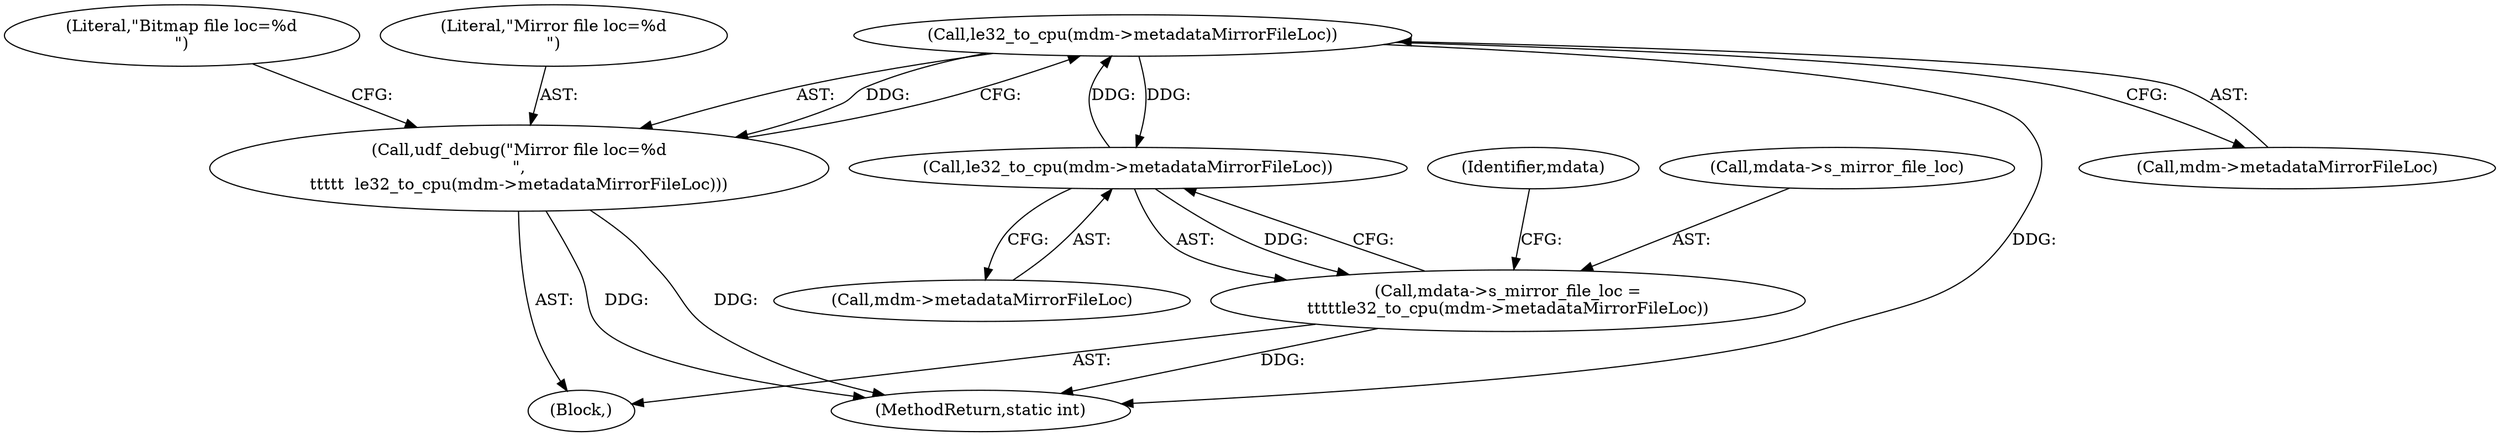 digraph "0_linux_1df2ae31c724e57be9d7ac00d78db8a5dabdd050@pointer" {
"1000490" [label="(Call,le32_to_cpu(mdm->metadataMirrorFileLoc))"];
"1000420" [label="(Call,le32_to_cpu(mdm->metadataMirrorFileLoc))"];
"1000490" [label="(Call,le32_to_cpu(mdm->metadataMirrorFileLoc))"];
"1000416" [label="(Call,mdata->s_mirror_file_loc =\n\t\t\t\t\tle32_to_cpu(mdm->metadataMirrorFileLoc))"];
"1000488" [label="(Call,udf_debug(\"Mirror file loc=%d\n\",\n\t\t\t\t\t  le32_to_cpu(mdm->metadataMirrorFileLoc)))"];
"1000426" [label="(Identifier,mdata)"];
"1000590" [label="(MethodReturn,static int)"];
"1000495" [label="(Literal,\"Bitmap file loc=%d\n\")"];
"1000420" [label="(Call,le32_to_cpu(mdm->metadataMirrorFileLoc))"];
"1000491" [label="(Call,mdm->metadataMirrorFileLoc)"];
"1000372" [label="(Block,)"];
"1000490" [label="(Call,le32_to_cpu(mdm->metadataMirrorFileLoc))"];
"1000417" [label="(Call,mdata->s_mirror_file_loc)"];
"1000416" [label="(Call,mdata->s_mirror_file_loc =\n\t\t\t\t\tle32_to_cpu(mdm->metadataMirrorFileLoc))"];
"1000421" [label="(Call,mdm->metadataMirrorFileLoc)"];
"1000489" [label="(Literal,\"Mirror file loc=%d\n\")"];
"1000488" [label="(Call,udf_debug(\"Mirror file loc=%d\n\",\n\t\t\t\t\t  le32_to_cpu(mdm->metadataMirrorFileLoc)))"];
"1000490" -> "1000488"  [label="AST: "];
"1000490" -> "1000491"  [label="CFG: "];
"1000491" -> "1000490"  [label="AST: "];
"1000488" -> "1000490"  [label="CFG: "];
"1000490" -> "1000590"  [label="DDG: "];
"1000490" -> "1000420"  [label="DDG: "];
"1000490" -> "1000488"  [label="DDG: "];
"1000420" -> "1000490"  [label="DDG: "];
"1000420" -> "1000416"  [label="AST: "];
"1000420" -> "1000421"  [label="CFG: "];
"1000421" -> "1000420"  [label="AST: "];
"1000416" -> "1000420"  [label="CFG: "];
"1000420" -> "1000416"  [label="DDG: "];
"1000416" -> "1000372"  [label="AST: "];
"1000417" -> "1000416"  [label="AST: "];
"1000426" -> "1000416"  [label="CFG: "];
"1000416" -> "1000590"  [label="DDG: "];
"1000488" -> "1000372"  [label="AST: "];
"1000489" -> "1000488"  [label="AST: "];
"1000495" -> "1000488"  [label="CFG: "];
"1000488" -> "1000590"  [label="DDG: "];
"1000488" -> "1000590"  [label="DDG: "];
}
